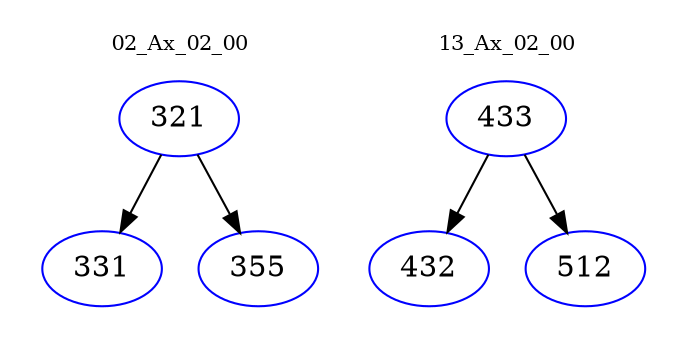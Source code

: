 digraph{
subgraph cluster_0 {
color = white
label = "02_Ax_02_00";
fontsize=10;
T0_321 [label="321", color="blue"]
T0_321 -> T0_331 [color="black"]
T0_331 [label="331", color="blue"]
T0_321 -> T0_355 [color="black"]
T0_355 [label="355", color="blue"]
}
subgraph cluster_1 {
color = white
label = "13_Ax_02_00";
fontsize=10;
T1_433 [label="433", color="blue"]
T1_433 -> T1_432 [color="black"]
T1_432 [label="432", color="blue"]
T1_433 -> T1_512 [color="black"]
T1_512 [label="512", color="blue"]
}
}
